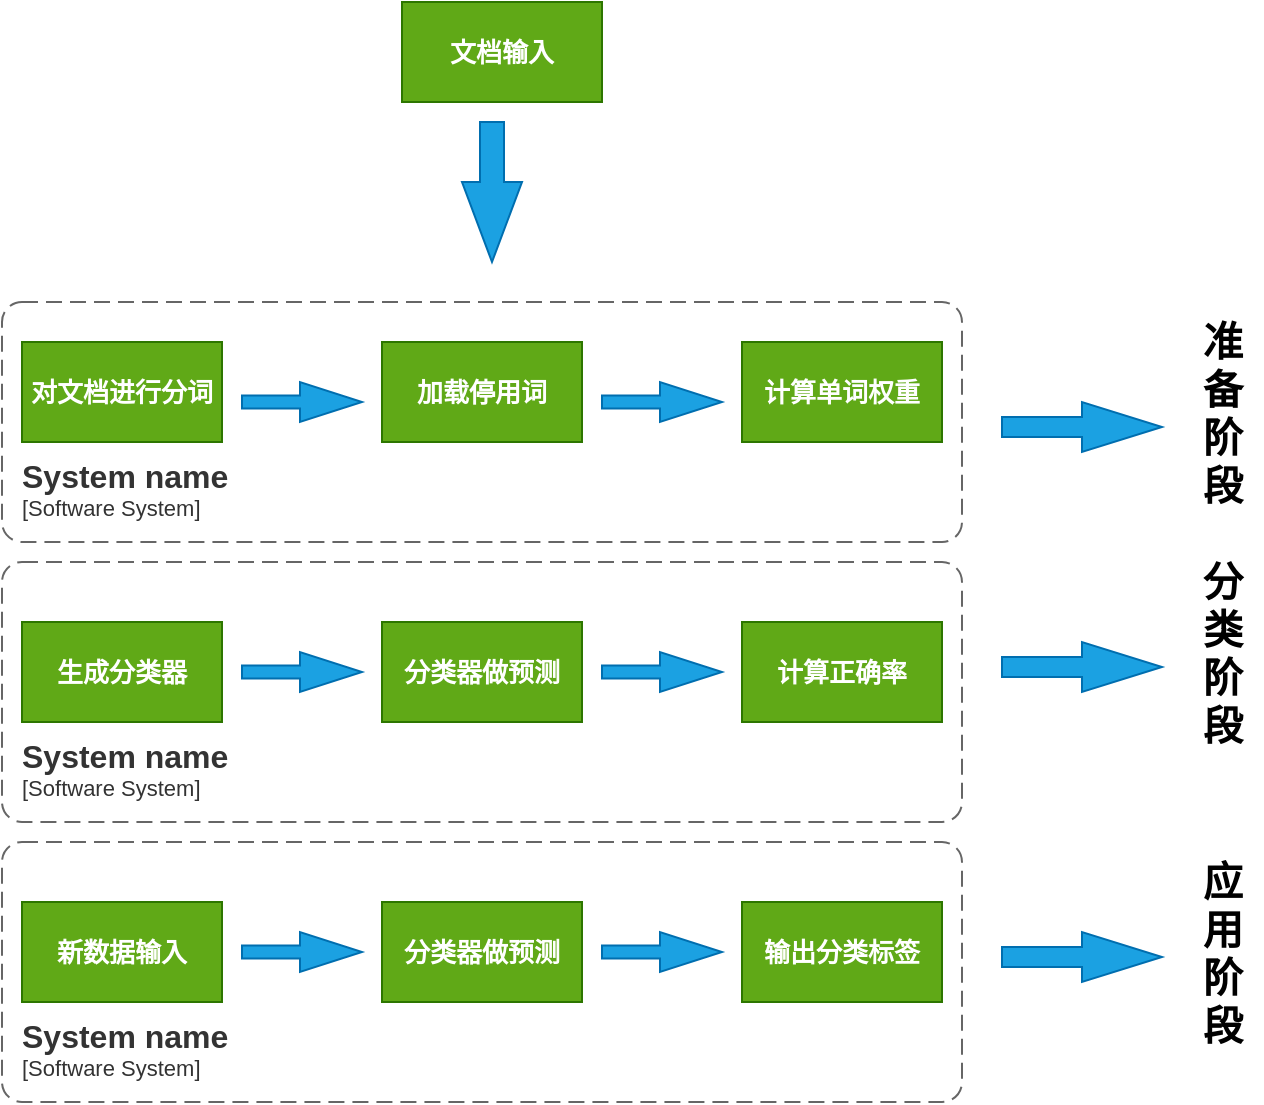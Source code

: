 <mxfile version="21.6.6" type="github">
  <diagram name="第 1 页" id="wQI8csVsjYs54q--lDA-">
    <mxGraphModel dx="1434" dy="755" grid="0" gridSize="10" guides="1" tooltips="1" connect="1" arrows="1" fold="1" page="1" pageScale="3" pageWidth="827" pageHeight="1169" math="0" shadow="0">
      <root>
        <mxCell id="0" />
        <mxCell id="1" parent="0" />
        <mxCell id="wn9h_Txla0zwAohq0-hJ-13" value="&lt;b&gt;&lt;font style=&quot;font-size: 13px;&quot;&gt;文档输入&lt;/font&gt;&lt;/b&gt;" style="rounded=0;whiteSpace=wrap;html=1;fillColor=#60a917;fontColor=#ffffff;strokeColor=#2D7600;" vertex="1" parent="1">
          <mxGeometry x="720" y="10" width="100" height="50" as="geometry" />
        </mxCell>
        <mxCell id="wn9h_Txla0zwAohq0-hJ-14" value="&lt;b&gt;&lt;font style=&quot;font-size: 13px;&quot;&gt;对文档进行分词&lt;/font&gt;&lt;/b&gt;" style="rounded=0;whiteSpace=wrap;html=1;fillColor=#60a917;fontColor=#ffffff;strokeColor=#2D7600;" vertex="1" parent="1">
          <mxGeometry x="530" y="180" width="100" height="50" as="geometry" />
        </mxCell>
        <mxCell id="wn9h_Txla0zwAohq0-hJ-15" value="&lt;b&gt;&lt;font style=&quot;font-size: 13px;&quot;&gt;计算单词权重&lt;/font&gt;&lt;/b&gt;" style="rounded=0;whiteSpace=wrap;html=1;fillColor=#60a917;fontColor=#ffffff;strokeColor=#2D7600;" vertex="1" parent="1">
          <mxGeometry x="890" y="180" width="100" height="50" as="geometry" />
        </mxCell>
        <mxCell id="wn9h_Txla0zwAohq0-hJ-16" value="&lt;b&gt;&lt;font style=&quot;font-size: 13px;&quot;&gt;加载停用词&lt;/font&gt;&lt;/b&gt;" style="rounded=0;whiteSpace=wrap;html=1;fillColor=#60a917;fontColor=#ffffff;strokeColor=#2D7600;" vertex="1" parent="1">
          <mxGeometry x="710" y="180" width="100" height="50" as="geometry" />
        </mxCell>
        <mxCell id="wn9h_Txla0zwAohq0-hJ-19" value="&lt;b&gt;&lt;font style=&quot;font-size: 13px;&quot;&gt;生成分类器&lt;/font&gt;&lt;/b&gt;" style="rounded=0;whiteSpace=wrap;html=1;fillColor=#60a917;fontColor=#ffffff;strokeColor=#2D7600;" vertex="1" parent="1">
          <mxGeometry x="530" y="320" width="100" height="50" as="geometry" />
        </mxCell>
        <mxCell id="wn9h_Txla0zwAohq0-hJ-20" value="&lt;b&gt;&lt;font style=&quot;font-size: 13px;&quot;&gt;计算正确率&lt;/font&gt;&lt;/b&gt;" style="rounded=0;whiteSpace=wrap;html=1;fillColor=#60a917;fontColor=#ffffff;strokeColor=#2D7600;" vertex="1" parent="1">
          <mxGeometry x="890" y="320" width="100" height="50" as="geometry" />
        </mxCell>
        <mxCell id="wn9h_Txla0zwAohq0-hJ-21" value="&lt;b&gt;&lt;font style=&quot;font-size: 13px;&quot;&gt;分类器做预测&lt;/font&gt;&lt;/b&gt;" style="rounded=0;whiteSpace=wrap;html=1;fillColor=#60a917;fontColor=#ffffff;strokeColor=#2D7600;" vertex="1" parent="1">
          <mxGeometry x="710" y="320" width="100" height="50" as="geometry" />
        </mxCell>
        <mxCell id="wn9h_Txla0zwAohq0-hJ-22" value="&lt;b&gt;&lt;font style=&quot;font-size: 13px;&quot;&gt;新数据输入&lt;/font&gt;&lt;/b&gt;" style="rounded=0;whiteSpace=wrap;html=1;fillColor=#60a917;fontColor=#ffffff;strokeColor=#2D7600;" vertex="1" parent="1">
          <mxGeometry x="530" y="460" width="100" height="50" as="geometry" />
        </mxCell>
        <mxCell id="wn9h_Txla0zwAohq0-hJ-23" value="&lt;b&gt;&lt;font style=&quot;font-size: 13px;&quot;&gt;分类器做预测&lt;/font&gt;&lt;/b&gt;" style="rounded=0;whiteSpace=wrap;html=1;fillColor=#60a917;fontColor=#ffffff;strokeColor=#2D7600;" vertex="1" parent="1">
          <mxGeometry x="710" y="460" width="100" height="50" as="geometry" />
        </mxCell>
        <mxCell id="wn9h_Txla0zwAohq0-hJ-24" value="&lt;b&gt;&lt;font style=&quot;font-size: 13px;&quot;&gt;输出分类标签&lt;/font&gt;&lt;/b&gt;" style="rounded=0;whiteSpace=wrap;html=1;fillColor=#60a917;fontColor=#ffffff;strokeColor=#2D7600;" vertex="1" parent="1">
          <mxGeometry x="890" y="460" width="100" height="50" as="geometry" />
        </mxCell>
        <mxCell id="wn9h_Txla0zwAohq0-hJ-25" style="edgeStyle=orthogonalEdgeStyle;rounded=0;orthogonalLoop=1;jettySize=auto;html=1;exitX=0.5;exitY=1;exitDx=0;exitDy=0;" edge="1" parent="1" source="wn9h_Txla0zwAohq0-hJ-24" target="wn9h_Txla0zwAohq0-hJ-24">
          <mxGeometry relative="1" as="geometry" />
        </mxCell>
        <object placeholders="1" c4Name="System name" c4Type="SystemScopeBoundary" c4Application="Software System" label="&lt;font style=&quot;font-size: 16px&quot;&gt;&lt;b&gt;&lt;div style=&quot;text-align: left&quot;&gt;%c4Name%&lt;/div&gt;&lt;/b&gt;&lt;/font&gt;&lt;div style=&quot;text-align: left&quot;&gt;[%c4Application%]&lt;/div&gt;" id="wn9h_Txla0zwAohq0-hJ-26">
          <mxCell style="rounded=1;fontSize=11;whiteSpace=wrap;html=1;dashed=1;arcSize=20;fillColor=none;strokeColor=#666666;fontColor=#333333;labelBackgroundColor=none;align=left;verticalAlign=bottom;labelBorderColor=none;spacingTop=0;spacing=10;dashPattern=8 4;metaEdit=1;rotatable=0;perimeter=rectanglePerimeter;noLabel=0;labelPadding=0;allowArrows=0;connectable=0;expand=0;recursiveResize=0;editable=1;pointerEvents=0;absoluteArcSize=1;points=[[0.25,0,0],[0.5,0,0],[0.75,0,0],[1,0.25,0],[1,0.5,0],[1,0.75,0],[0.75,1,0],[0.5,1,0],[0.25,1,0],[0,0.75,0],[0,0.5,0],[0,0.25,0]];" vertex="1" parent="1">
            <mxGeometry x="520" y="160" width="480" height="120" as="geometry" />
          </mxCell>
        </object>
        <object placeholders="1" c4Name="System name" c4Type="SystemScopeBoundary" c4Application="Software System" label="&lt;font style=&quot;font-size: 16px&quot;&gt;&lt;b&gt;&lt;div style=&quot;text-align: left&quot;&gt;%c4Name%&lt;/div&gt;&lt;/b&gt;&lt;/font&gt;&lt;div style=&quot;text-align: left&quot;&gt;[%c4Application%]&lt;/div&gt;" id="wn9h_Txla0zwAohq0-hJ-27">
          <mxCell style="rounded=1;fontSize=11;whiteSpace=wrap;html=1;dashed=1;arcSize=20;fillColor=none;strokeColor=#666666;fontColor=#333333;labelBackgroundColor=none;align=left;verticalAlign=bottom;labelBorderColor=none;spacingTop=0;spacing=10;dashPattern=8 4;metaEdit=1;rotatable=0;perimeter=rectanglePerimeter;noLabel=0;labelPadding=0;allowArrows=0;connectable=0;expand=0;recursiveResize=0;editable=1;pointerEvents=0;absoluteArcSize=1;points=[[0.25,0,0],[0.5,0,0],[0.75,0,0],[1,0.25,0],[1,0.5,0],[1,0.75,0],[0.75,1,0],[0.5,1,0],[0.25,1,0],[0,0.75,0],[0,0.5,0],[0,0.25,0]];" vertex="1" parent="1">
            <mxGeometry x="520" y="290" width="480" height="130" as="geometry" />
          </mxCell>
        </object>
        <object placeholders="1" c4Name="System name" c4Type="SystemScopeBoundary" c4Application="Software System" label="&lt;font style=&quot;font-size: 16px&quot;&gt;&lt;b&gt;&lt;div style=&quot;text-align: left&quot;&gt;%c4Name%&lt;/div&gt;&lt;/b&gt;&lt;/font&gt;&lt;div style=&quot;text-align: left&quot;&gt;[%c4Application%]&lt;/div&gt;" id="wn9h_Txla0zwAohq0-hJ-28">
          <mxCell style="rounded=1;fontSize=11;whiteSpace=wrap;html=1;dashed=1;arcSize=20;fillColor=none;strokeColor=#666666;fontColor=#333333;labelBackgroundColor=none;align=left;verticalAlign=bottom;labelBorderColor=none;spacingTop=0;spacing=10;dashPattern=8 4;metaEdit=1;rotatable=0;perimeter=rectanglePerimeter;noLabel=0;labelPadding=0;allowArrows=0;connectable=0;expand=0;recursiveResize=0;editable=1;pointerEvents=0;absoluteArcSize=1;points=[[0.25,0,0],[0.5,0,0],[0.75,0,0],[1,0.25,0],[1,0.5,0],[1,0.75,0],[0.75,1,0],[0.5,1,0],[0.25,1,0],[0,0.75,0],[0,0.5,0],[0,0.25,0]];" vertex="1" parent="1">
            <mxGeometry x="520" y="430" width="480" height="130" as="geometry" />
          </mxCell>
        </object>
        <mxCell id="wn9h_Txla0zwAohq0-hJ-29" value="" style="html=1;shadow=0;dashed=0;align=center;verticalAlign=middle;shape=mxgraph.arrows2.arrow;dy=0.67;dx=31;notch=0;fillColor=#1ba1e2;fontColor=#ffffff;strokeColor=#006EAF;" vertex="1" parent="1">
          <mxGeometry x="640" y="200" width="60" height="20" as="geometry" />
        </mxCell>
        <mxCell id="wn9h_Txla0zwAohq0-hJ-30" value="" style="html=1;shadow=0;dashed=0;align=center;verticalAlign=middle;shape=mxgraph.arrows2.arrow;dy=0.67;dx=31;notch=0;fillColor=#1ba1e2;fontColor=#ffffff;strokeColor=#006EAF;" vertex="1" parent="1">
          <mxGeometry x="820" y="200" width="60" height="20" as="geometry" />
        </mxCell>
        <mxCell id="wn9h_Txla0zwAohq0-hJ-32" value="" style="html=1;shadow=0;dashed=0;align=center;verticalAlign=middle;shape=mxgraph.arrows2.arrow;dy=0.67;dx=31;notch=0;fillColor=#1ba1e2;fontColor=#ffffff;strokeColor=#006EAF;" vertex="1" parent="1">
          <mxGeometry x="640" y="335" width="60" height="20" as="geometry" />
        </mxCell>
        <mxCell id="wn9h_Txla0zwAohq0-hJ-33" value="" style="html=1;shadow=0;dashed=0;align=center;verticalAlign=middle;shape=mxgraph.arrows2.arrow;dy=0.67;dx=31;notch=0;fillColor=#1ba1e2;fontColor=#ffffff;strokeColor=#006EAF;" vertex="1" parent="1">
          <mxGeometry x="640" y="475" width="60" height="20" as="geometry" />
        </mxCell>
        <mxCell id="wn9h_Txla0zwAohq0-hJ-35" value="" style="html=1;shadow=0;dashed=0;align=center;verticalAlign=middle;shape=mxgraph.arrows2.arrow;dy=0.67;dx=31;notch=0;fillColor=#1ba1e2;fontColor=#ffffff;strokeColor=#006EAF;" vertex="1" parent="1">
          <mxGeometry x="820" y="335" width="60" height="20" as="geometry" />
        </mxCell>
        <mxCell id="wn9h_Txla0zwAohq0-hJ-41" value="" style="html=1;shadow=0;dashed=0;align=center;verticalAlign=middle;shape=mxgraph.arrows2.arrow;dy=0.67;dx=31;notch=0;fillColor=#1ba1e2;fontColor=#ffffff;strokeColor=#006EAF;" vertex="1" parent="1">
          <mxGeometry x="820" y="475" width="60" height="20" as="geometry" />
        </mxCell>
        <mxCell id="wn9h_Txla0zwAohq0-hJ-42" value="" style="html=1;shadow=0;dashed=0;align=center;verticalAlign=middle;shape=mxgraph.arrows2.arrow;dy=0.6;dx=40;direction=south;notch=0;fillColor=#1ba1e2;fontColor=#ffffff;strokeColor=#006EAF;" vertex="1" parent="1">
          <mxGeometry x="750" y="70" width="30" height="70" as="geometry" />
        </mxCell>
        <mxCell id="wn9h_Txla0zwAohq0-hJ-44" value="&lt;b style=&quot;font-size: 20px;&quot;&gt;准&lt;br&gt;备&lt;br&gt;阶&lt;br&gt;段&lt;/b&gt;" style="text;html=1;align=center;verticalAlign=middle;resizable=0;points=[];autosize=1;strokeColor=none;fillColor=none;" vertex="1" parent="1">
          <mxGeometry x="1110" y="160" width="40" height="110" as="geometry" />
        </mxCell>
        <mxCell id="wn9h_Txla0zwAohq0-hJ-45" value="&lt;b style=&quot;font-size: 20px;&quot;&gt;分&lt;br&gt;类&lt;br&gt;阶&lt;br&gt;段&lt;/b&gt;" style="text;html=1;align=center;verticalAlign=middle;resizable=0;points=[];autosize=1;strokeColor=none;fillColor=none;" vertex="1" parent="1">
          <mxGeometry x="1110" y="280" width="40" height="110" as="geometry" />
        </mxCell>
        <mxCell id="wn9h_Txla0zwAohq0-hJ-46" value="&lt;font style=&quot;font-size: 20px;&quot;&gt;&lt;b&gt;应&lt;br&gt;用&lt;br&gt;阶&lt;br&gt;段&lt;/b&gt;&lt;/font&gt;" style="text;html=1;align=center;verticalAlign=middle;resizable=0;points=[];autosize=1;strokeColor=none;fillColor=none;" vertex="1" parent="1">
          <mxGeometry x="1110" y="430" width="40" height="110" as="geometry" />
        </mxCell>
        <mxCell id="wn9h_Txla0zwAohq0-hJ-47" value="" style="html=1;shadow=0;dashed=0;align=center;verticalAlign=middle;shape=mxgraph.arrows2.arrow;dy=0.6;dx=40;notch=0;fillColor=#1ba1e2;fontColor=#ffffff;strokeColor=#006EAF;" vertex="1" parent="1">
          <mxGeometry x="1020" y="210" width="80" height="25" as="geometry" />
        </mxCell>
        <mxCell id="wn9h_Txla0zwAohq0-hJ-50" value="" style="html=1;shadow=0;dashed=0;align=center;verticalAlign=middle;shape=mxgraph.arrows2.arrow;dy=0.6;dx=40;notch=0;fillColor=#1ba1e2;fontColor=#ffffff;strokeColor=#006EAF;" vertex="1" parent="1">
          <mxGeometry x="1020" y="330" width="80" height="25" as="geometry" />
        </mxCell>
        <mxCell id="wn9h_Txla0zwAohq0-hJ-51" value="" style="html=1;shadow=0;dashed=0;align=center;verticalAlign=middle;shape=mxgraph.arrows2.arrow;dy=0.6;dx=40;notch=0;fillColor=#1ba1e2;fontColor=#ffffff;strokeColor=#006EAF;" vertex="1" parent="1">
          <mxGeometry x="1020" y="475" width="80" height="25" as="geometry" />
        </mxCell>
      </root>
    </mxGraphModel>
  </diagram>
</mxfile>
